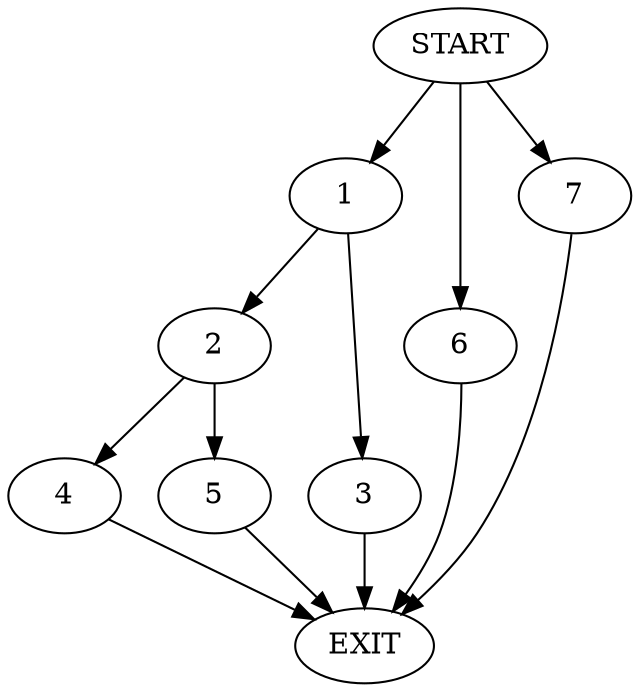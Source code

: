 digraph {
0 [label="START"]
8 [label="EXIT"]
0 -> 1
1 -> 2
1 -> 3
3 -> 8
2 -> 4
2 -> 5
4 -> 8
5 -> 8
0 -> 6
6 -> 8
0 -> 7
7 -> 8
}
